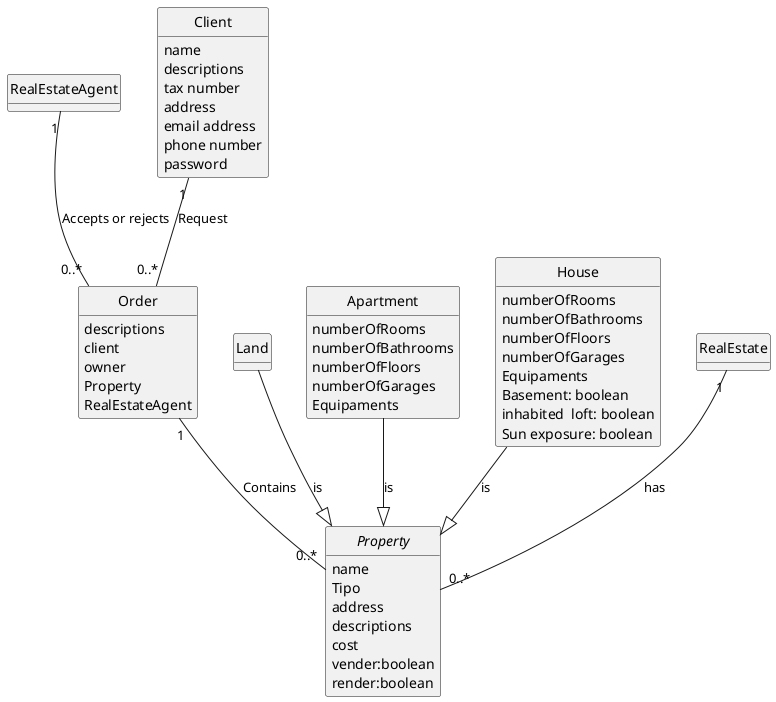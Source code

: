 @startuml
skinparam monochrome true
skinparam packageStyle rectangle
skinparam shadowing false

'left to right direction

skinparam classAttributeIconSize 0

hide circle
hide methods

class  RealEstateAgent{
}

class Order{
    descriptions
    client
    owner
    Property
    RealEstateAgent
}

class Client {
    name
    descriptions
    tax number
    address
    email address
    phone number
    password
}

abstract class Property {
    name
    Tipo
    address
    descriptions
    cost
    vender:boolean
    render:boolean
}


class Land{
}

class Apartment{
numberOfRooms
numberOfBathrooms
numberOfFloors
numberOfGarages
Equipaments

}
class House{
numberOfRooms
    numberOfBathrooms
    numberOfFloors
    numberOfGarages
    Equipaments
    Basement: boolean
    inhabited  loft: boolean
    Sun exposure: boolean

}


RealEstateAgent "1"--"0..*" Order : Accepts or rejects
Client "1"--"0..*" Order : Request
House  --|>  Property : is
Apartment  --|>  Property : is
RealEstate "1"--"0..*" Property : has
Land  --|>  Property : is
Order "1"--"0..*" Property : Contains



@enduml